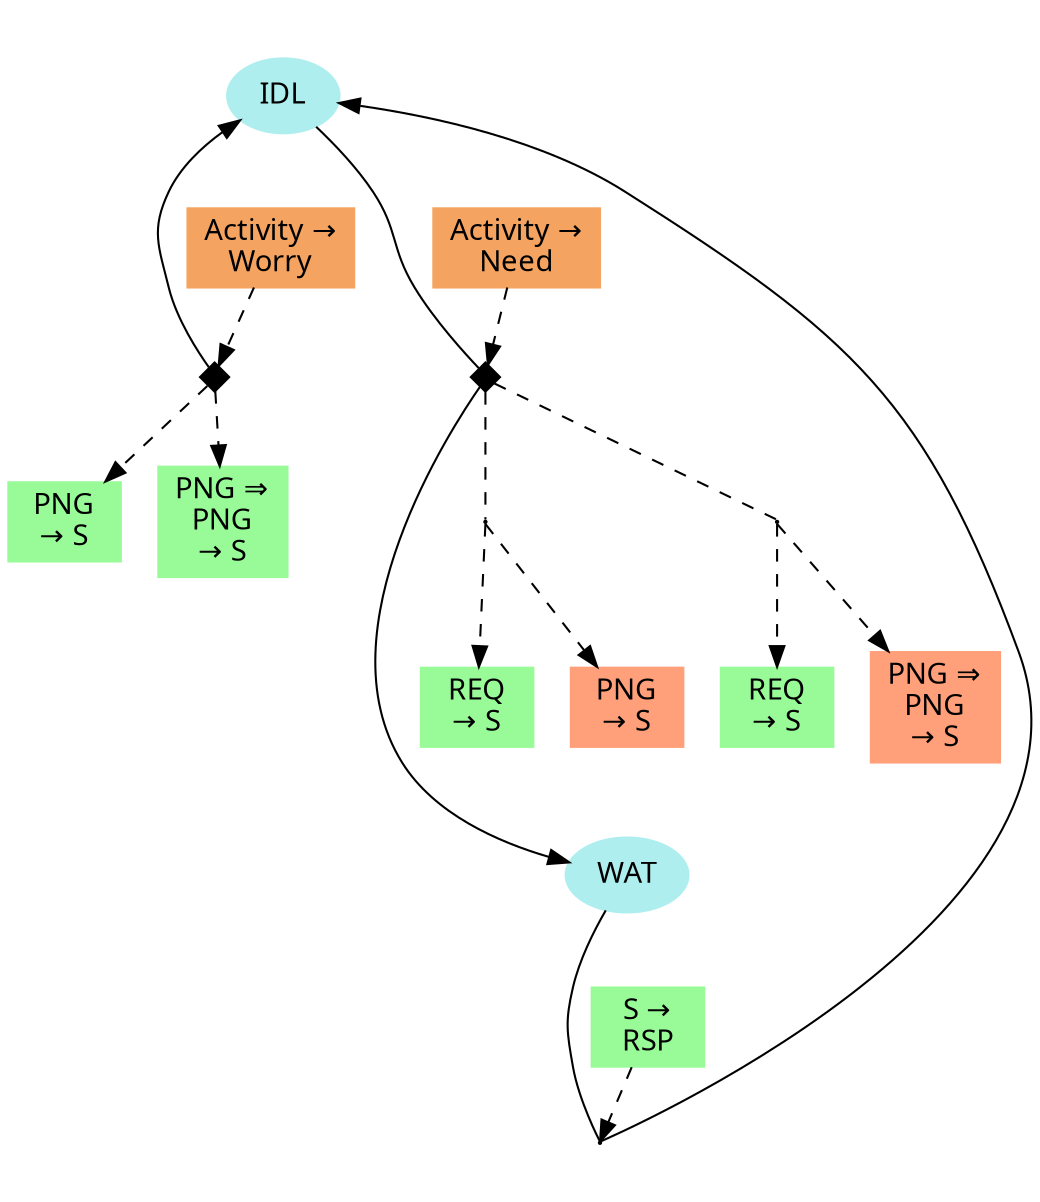 digraph {
color=white;
concentrate=true;
graph [ fontname="sans-serif" ];
node [ fontname="sans-serif" ];
edge [ fontname="sans-serif" ];
subgraph cluster_0_false {
A_0_false [ label="IDL", shape=ellipse, style=filled, color=PaleTurquoise ];
subgraph cluster_0 {
T_0_18446744073709551615 [ shape=diamond, label="", fontsize=0, width=0.2, height=0.2, style=filled, color=black ];
D_0_18446744073709551615_3 [ label="Activity &#8594;\nWorry", shape=box, style=filled, color=SandyBrown ];
A_0_false -> D_0_18446744073709551615_3 [ style=invis ];
}
subgraph cluster_1 {
T_1_18446744073709551615 [ shape=diamond, label="", fontsize=0, width=0.2, height=0.2, style=filled, color=black ];
D_1_18446744073709551615_0 [ label="Activity &#8594;\nNeed", shape=box, style=filled, color=SandyBrown ];
A_0_false -> D_1_18446744073709551615_0 [ style=invis ];
}
}
subgraph cluster_1_false {
A_1_false [ label="WAT", shape=ellipse, style=filled, color=PaleTurquoise ];
subgraph cluster_2 {
T_2_18446744073709551615 [ shape=point, height=0.015, width=0.015 ];
D_2_18446744073709551615_8 [ label="S &#8594;\nRSP", shape=box, style=filled, color=PaleGreen ];
A_1_false -> D_2_18446744073709551615_8 [ style=invis ];
}
}
A_0_false -> T_0_18446744073709551615 [ arrowhead=none, direction=forward ];
T_0_18446744073709551615 -> A_0_false [ constraint=false ];
D_0_18446744073709551615_3 -> T_0_18446744073709551615 [ style=dashed ];
S_0_18446744073709551615_4 [ label="PNG\n&#8594; S", shape=box, style=filled, color=PaleGreen ];
T_0_18446744073709551615 -> S_0_18446744073709551615_4 [ style=dashed ];
S_0_18446744073709551615_6 [ label="PNG &#8658;\nPNG\n&#8594; S", shape=box, style=filled, color=PaleGreen ];
T_0_18446744073709551615 -> S_0_18446744073709551615_6 [ style=dashed ];
A_0_false -> T_1_18446744073709551615 [ arrowhead=none, direction=forward ];
T_1_18446744073709551615 -> A_1_false [ constraint=true ];
D_1_18446744073709551615_0 -> T_1_18446744073709551615 [ style=dashed ];
T_1_0 [ shape=point, height=0.015, width=0.015, style=filled ];
T_1_18446744073709551615 -> T_1_0 [ arrowhead=none, direction=forward, style=dashed ];
S_1_0_1 [ label="REQ\n&#8594; S", shape=box, style=filled, color=PaleGreen ];
T_1_0 -> S_1_0_1 [ style=dashed ];
S_1_0_1 -> A_1_false [ style=invis ];
S_1_0_2 [ label="PNG\n&#8594; S", shape=box, style=filled, color=LightSalmon ];
T_1_0 -> S_1_0_2 [ style=dashed ];
S_1_0_2 -> A_1_false [ style=invis ];
T_1_1 [ shape=point, height=0.015, width=0.015, style=filled ];
T_1_18446744073709551615 -> T_1_1 [ arrowhead=none, direction=forward, style=dashed ];
S_1_1_1 [ label="REQ\n&#8594; S", shape=box, style=filled, color=PaleGreen ];
T_1_1 -> S_1_1_1 [ style=dashed ];
S_1_1_1 -> A_1_false [ style=invis ];
S_1_1_5 [ label="PNG &#8658;\nPNG\n&#8594; S", shape=box, style=filled, color=LightSalmon ];
T_1_1 -> S_1_1_5 [ style=dashed ];
S_1_1_5 -> A_1_false [ style=invis ];
A_1_false -> T_2_18446744073709551615 [ arrowhead=none, direction=forward ];
T_2_18446744073709551615 -> A_0_false [ constraint=false ];
D_2_18446744073709551615_8 -> T_2_18446744073709551615 [ style=dashed ];
}
